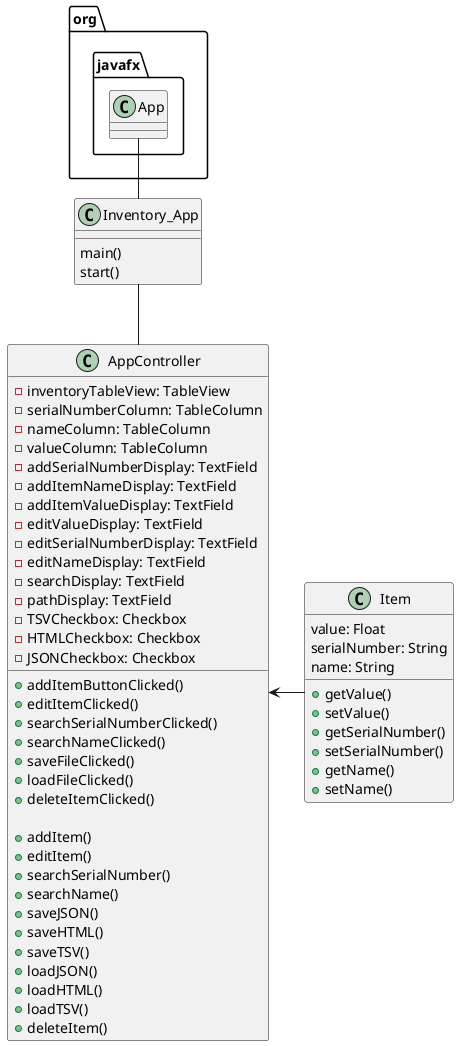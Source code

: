 @startuml
class Inventory_App{
    main()
    start()
}

class AppController{
    - inventoryTableView: TableView
    - serialNumberColumn: TableColumn
    - nameColumn: TableColumn
    - valueColumn: TableColumn
    - addSerialNumberDisplay: TextField
    - addItemNameDisplay: TextField
    - addItemValueDisplay: TextField
    - editValueDisplay: TextField
    - editSerialNumberDisplay: TextField
    - editNameDisplay: TextField
    - searchDisplay: TextField
    - pathDisplay: TextField
    - TSVCheckbox: Checkbox
    - HTMLCheckbox: Checkbox
    - JSONCheckbox: Checkbox

    + addItemButtonClicked()
    + editItemClicked()
    + searchSerialNumberClicked()
    + searchNameClicked()
    + saveFileClicked()
    + loadFileClicked()
    + deleteItemClicked()

    + addItem()
    + editItem()
    + searchSerialNumber()
    + searchName()
    + saveJSON()
    + saveHTML()
    + saveTSV()
    + loadJSON()
    + loadHTML()
    + loadTSV()
    + deleteItem()

}

class Item{
    value: Float
    serialNumber: String
    name: String

    +getValue()
    +setValue()
    +getSerialNumber()
    +setSerialNumber()
    +getName()
    +setName()
}

org.javafx.App -- Inventory_App
Inventory_App -- AppController
AppController <- Item

@enduml